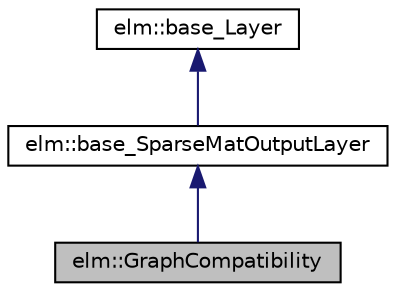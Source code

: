 digraph G
{
  edge [fontname="Helvetica",fontsize="10",labelfontname="Helvetica",labelfontsize="10"];
  node [fontname="Helvetica",fontsize="10",shape=record];
  Node1 [label="elm::GraphCompatibility",height=0.2,width=0.4,color="black", fillcolor="grey75", style="filled" fontcolor="black"];
  Node2 -> Node1 [dir="back",color="midnightblue",fontsize="10",style="solid",fontname="Helvetica"];
  Node2 [label="elm::base_SparseMatOutputLayer",height=0.2,width=0.4,color="black", fillcolor="white", style="filled",URL="$classelm_1_1base__SparseMatOutputLayer.html",tooltip="intermediate layer class assuming single sparse matrix output"];
  Node3 -> Node2 [dir="back",color="midnightblue",fontsize="10",style="solid",fontname="Helvetica"];
  Node3 [label="elm::base_Layer",height=0.2,width=0.4,color="black", fillcolor="white", style="filled",URL="$classelm_1_1base__Layer.html",tooltip="The Layer base class Overloaded constructor calls overloaded Reset() so you can implement Reset(confi..."];
}
